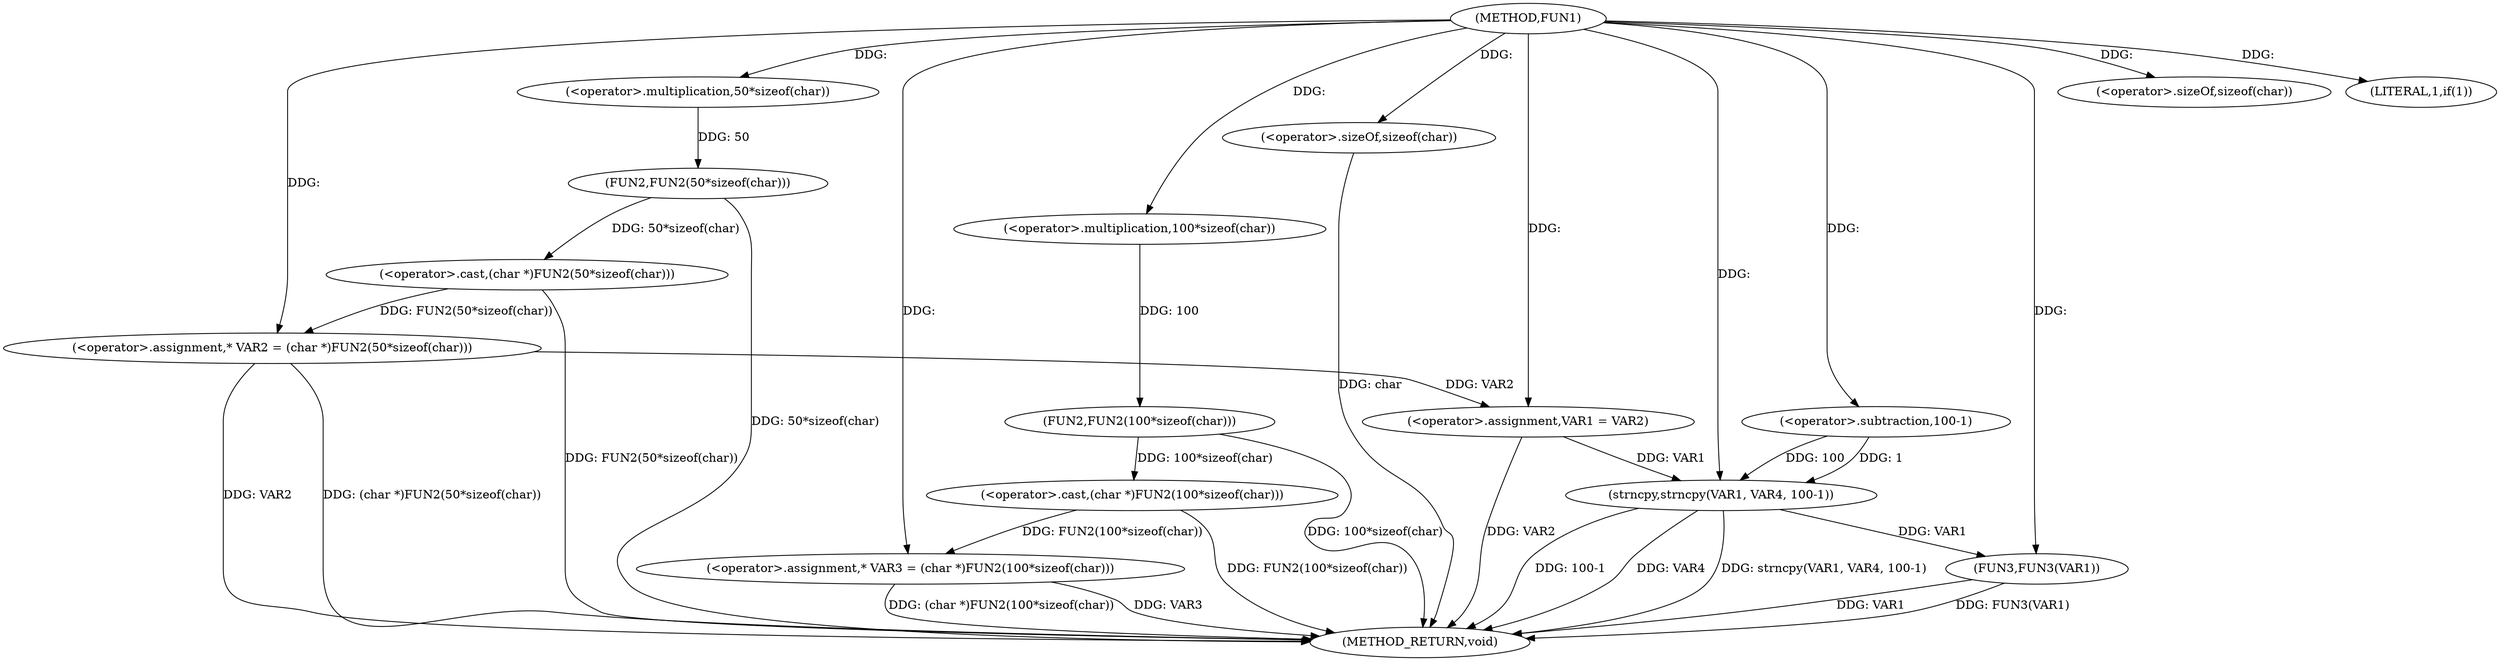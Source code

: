 digraph FUN1 {  
"1000100" [label = "(METHOD,FUN1)" ]
"1000139" [label = "(METHOD_RETURN,void)" ]
"1000104" [label = "(<operator>.assignment,* VAR2 = (char *)FUN2(50*sizeof(char)))" ]
"1000106" [label = "(<operator>.cast,(char *)FUN2(50*sizeof(char)))" ]
"1000108" [label = "(FUN2,FUN2(50*sizeof(char)))" ]
"1000109" [label = "(<operator>.multiplication,50*sizeof(char))" ]
"1000111" [label = "(<operator>.sizeOf,sizeof(char))" ]
"1000114" [label = "(<operator>.assignment,* VAR3 = (char *)FUN2(100*sizeof(char)))" ]
"1000116" [label = "(<operator>.cast,(char *)FUN2(100*sizeof(char)))" ]
"1000118" [label = "(FUN2,FUN2(100*sizeof(char)))" ]
"1000119" [label = "(<operator>.multiplication,100*sizeof(char))" ]
"1000121" [label = "(<operator>.sizeOf,sizeof(char))" ]
"1000124" [label = "(LITERAL,1,if(1))" ]
"1000126" [label = "(<operator>.assignment,VAR1 = VAR2)" ]
"1000131" [label = "(strncpy,strncpy(VAR1, VAR4, 100-1))" ]
"1000134" [label = "(<operator>.subtraction,100-1)" ]
"1000137" [label = "(FUN3,FUN3(VAR1))" ]
  "1000106" -> "1000139"  [ label = "DDG: FUN2(50*sizeof(char))"] 
  "1000104" -> "1000139"  [ label = "DDG: VAR2"] 
  "1000131" -> "1000139"  [ label = "DDG: 100-1"] 
  "1000116" -> "1000139"  [ label = "DDG: FUN2(100*sizeof(char))"] 
  "1000131" -> "1000139"  [ label = "DDG: VAR4"] 
  "1000121" -> "1000139"  [ label = "DDG: char"] 
  "1000118" -> "1000139"  [ label = "DDG: 100*sizeof(char)"] 
  "1000114" -> "1000139"  [ label = "DDG: (char *)FUN2(100*sizeof(char))"] 
  "1000131" -> "1000139"  [ label = "DDG: strncpy(VAR1, VAR4, 100-1)"] 
  "1000114" -> "1000139"  [ label = "DDG: VAR3"] 
  "1000126" -> "1000139"  [ label = "DDG: VAR2"] 
  "1000137" -> "1000139"  [ label = "DDG: VAR1"] 
  "1000137" -> "1000139"  [ label = "DDG: FUN3(VAR1)"] 
  "1000104" -> "1000139"  [ label = "DDG: (char *)FUN2(50*sizeof(char))"] 
  "1000108" -> "1000139"  [ label = "DDG: 50*sizeof(char)"] 
  "1000106" -> "1000104"  [ label = "DDG: FUN2(50*sizeof(char))"] 
  "1000100" -> "1000104"  [ label = "DDG: "] 
  "1000108" -> "1000106"  [ label = "DDG: 50*sizeof(char)"] 
  "1000109" -> "1000108"  [ label = "DDG: 50"] 
  "1000100" -> "1000109"  [ label = "DDG: "] 
  "1000100" -> "1000111"  [ label = "DDG: "] 
  "1000116" -> "1000114"  [ label = "DDG: FUN2(100*sizeof(char))"] 
  "1000100" -> "1000114"  [ label = "DDG: "] 
  "1000118" -> "1000116"  [ label = "DDG: 100*sizeof(char)"] 
  "1000119" -> "1000118"  [ label = "DDG: 100"] 
  "1000100" -> "1000119"  [ label = "DDG: "] 
  "1000100" -> "1000121"  [ label = "DDG: "] 
  "1000100" -> "1000124"  [ label = "DDG: "] 
  "1000104" -> "1000126"  [ label = "DDG: VAR2"] 
  "1000100" -> "1000126"  [ label = "DDG: "] 
  "1000126" -> "1000131"  [ label = "DDG: VAR1"] 
  "1000100" -> "1000131"  [ label = "DDG: "] 
  "1000134" -> "1000131"  [ label = "DDG: 100"] 
  "1000134" -> "1000131"  [ label = "DDG: 1"] 
  "1000100" -> "1000134"  [ label = "DDG: "] 
  "1000131" -> "1000137"  [ label = "DDG: VAR1"] 
  "1000100" -> "1000137"  [ label = "DDG: "] 
}
